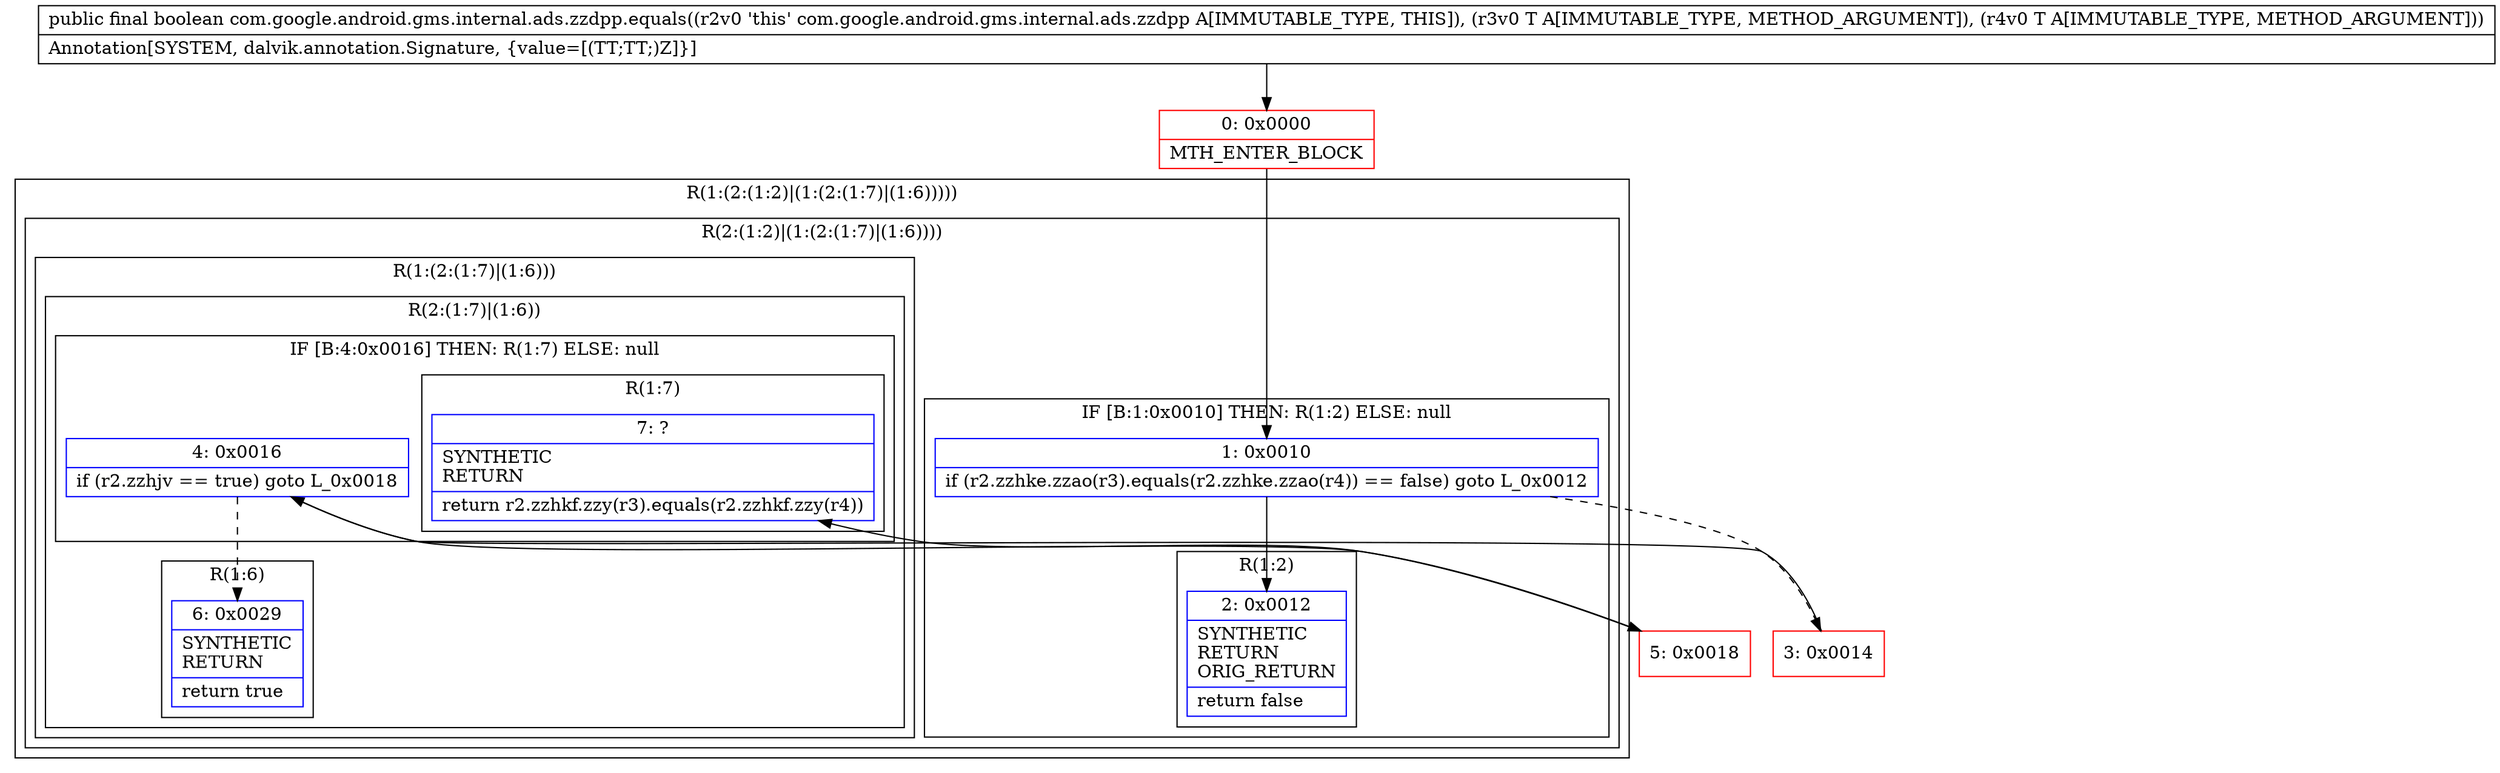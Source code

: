 digraph "CFG forcom.google.android.gms.internal.ads.zzdpp.equals(Ljava\/lang\/Object;Ljava\/lang\/Object;)Z" {
subgraph cluster_Region_1157831092 {
label = "R(1:(2:(1:2)|(1:(2:(1:7)|(1:6)))))";
node [shape=record,color=blue];
subgraph cluster_Region_953632627 {
label = "R(2:(1:2)|(1:(2:(1:7)|(1:6))))";
node [shape=record,color=blue];
subgraph cluster_IfRegion_753935187 {
label = "IF [B:1:0x0010] THEN: R(1:2) ELSE: null";
node [shape=record,color=blue];
Node_1 [shape=record,label="{1\:\ 0x0010|if (r2.zzhke.zzao(r3).equals(r2.zzhke.zzao(r4)) == false) goto L_0x0012\l}"];
subgraph cluster_Region_2142845966 {
label = "R(1:2)";
node [shape=record,color=blue];
Node_2 [shape=record,label="{2\:\ 0x0012|SYNTHETIC\lRETURN\lORIG_RETURN\l|return false\l}"];
}
}
subgraph cluster_Region_581584116 {
label = "R(1:(2:(1:7)|(1:6)))";
node [shape=record,color=blue];
subgraph cluster_Region_541352717 {
label = "R(2:(1:7)|(1:6))";
node [shape=record,color=blue];
subgraph cluster_IfRegion_226698989 {
label = "IF [B:4:0x0016] THEN: R(1:7) ELSE: null";
node [shape=record,color=blue];
Node_4 [shape=record,label="{4\:\ 0x0016|if (r2.zzhjv == true) goto L_0x0018\l}"];
subgraph cluster_Region_996942367 {
label = "R(1:7)";
node [shape=record,color=blue];
Node_7 [shape=record,label="{7\:\ ?|SYNTHETIC\lRETURN\l|return r2.zzhkf.zzy(r3).equals(r2.zzhkf.zzy(r4))\l}"];
}
}
subgraph cluster_Region_1259424866 {
label = "R(1:6)";
node [shape=record,color=blue];
Node_6 [shape=record,label="{6\:\ 0x0029|SYNTHETIC\lRETURN\l|return true\l}"];
}
}
}
}
}
Node_0 [shape=record,color=red,label="{0\:\ 0x0000|MTH_ENTER_BLOCK\l}"];
Node_3 [shape=record,color=red,label="{3\:\ 0x0014}"];
Node_5 [shape=record,color=red,label="{5\:\ 0x0018}"];
MethodNode[shape=record,label="{public final boolean com.google.android.gms.internal.ads.zzdpp.equals((r2v0 'this' com.google.android.gms.internal.ads.zzdpp A[IMMUTABLE_TYPE, THIS]), (r3v0 T A[IMMUTABLE_TYPE, METHOD_ARGUMENT]), (r4v0 T A[IMMUTABLE_TYPE, METHOD_ARGUMENT]))  | Annotation[SYSTEM, dalvik.annotation.Signature, \{value=[(TT;TT;)Z]\}]\l}"];
MethodNode -> Node_0;
Node_1 -> Node_2;
Node_1 -> Node_3[style=dashed];
Node_4 -> Node_5;
Node_4 -> Node_6[style=dashed];
Node_0 -> Node_1;
Node_3 -> Node_4;
Node_5 -> Node_7;
}

